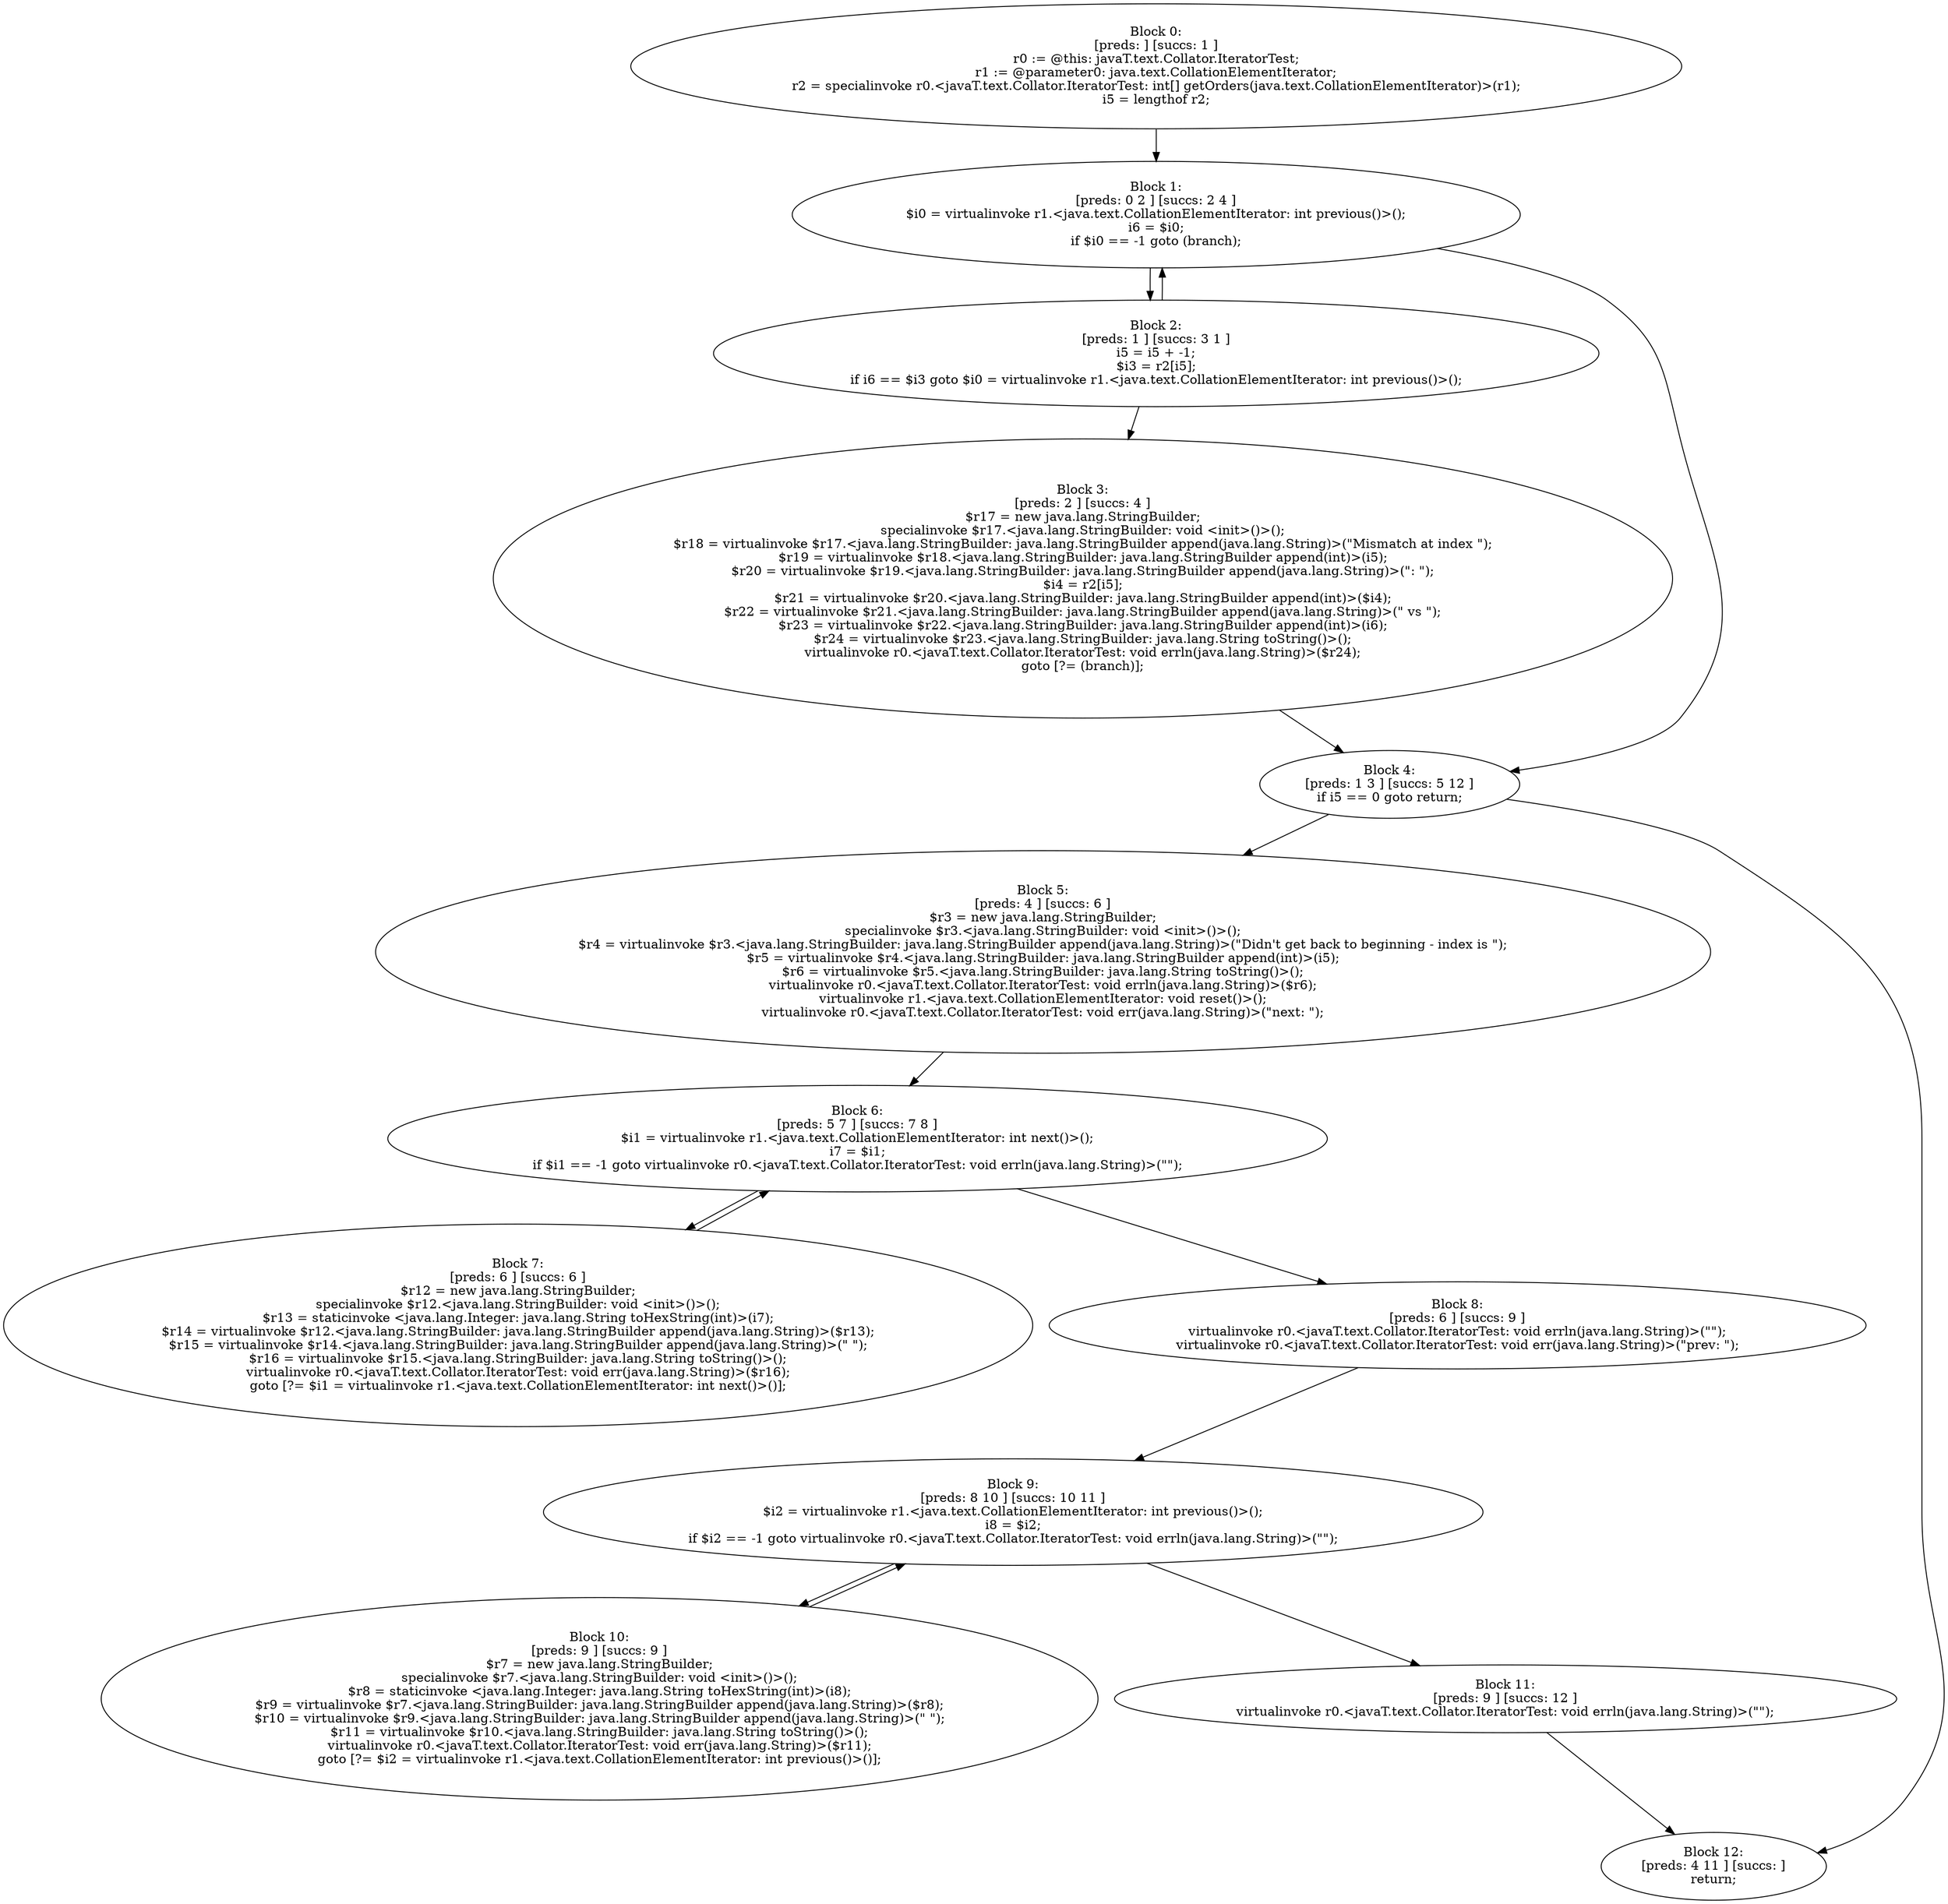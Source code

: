 digraph "unitGraph" {
    "Block 0:
[preds: ] [succs: 1 ]
r0 := @this: javaT.text.Collator.IteratorTest;
r1 := @parameter0: java.text.CollationElementIterator;
r2 = specialinvoke r0.<javaT.text.Collator.IteratorTest: int[] getOrders(java.text.CollationElementIterator)>(r1);
i5 = lengthof r2;
"
    "Block 1:
[preds: 0 2 ] [succs: 2 4 ]
$i0 = virtualinvoke r1.<java.text.CollationElementIterator: int previous()>();
i6 = $i0;
if $i0 == -1 goto (branch);
"
    "Block 2:
[preds: 1 ] [succs: 3 1 ]
i5 = i5 + -1;
$i3 = r2[i5];
if i6 == $i3 goto $i0 = virtualinvoke r1.<java.text.CollationElementIterator: int previous()>();
"
    "Block 3:
[preds: 2 ] [succs: 4 ]
$r17 = new java.lang.StringBuilder;
specialinvoke $r17.<java.lang.StringBuilder: void <init>()>();
$r18 = virtualinvoke $r17.<java.lang.StringBuilder: java.lang.StringBuilder append(java.lang.String)>(\"Mismatch at index \");
$r19 = virtualinvoke $r18.<java.lang.StringBuilder: java.lang.StringBuilder append(int)>(i5);
$r20 = virtualinvoke $r19.<java.lang.StringBuilder: java.lang.StringBuilder append(java.lang.String)>(\": \");
$i4 = r2[i5];
$r21 = virtualinvoke $r20.<java.lang.StringBuilder: java.lang.StringBuilder append(int)>($i4);
$r22 = virtualinvoke $r21.<java.lang.StringBuilder: java.lang.StringBuilder append(java.lang.String)>(\" vs \");
$r23 = virtualinvoke $r22.<java.lang.StringBuilder: java.lang.StringBuilder append(int)>(i6);
$r24 = virtualinvoke $r23.<java.lang.StringBuilder: java.lang.String toString()>();
virtualinvoke r0.<javaT.text.Collator.IteratorTest: void errln(java.lang.String)>($r24);
goto [?= (branch)];
"
    "Block 4:
[preds: 1 3 ] [succs: 5 12 ]
if i5 == 0 goto return;
"
    "Block 5:
[preds: 4 ] [succs: 6 ]
$r3 = new java.lang.StringBuilder;
specialinvoke $r3.<java.lang.StringBuilder: void <init>()>();
$r4 = virtualinvoke $r3.<java.lang.StringBuilder: java.lang.StringBuilder append(java.lang.String)>(\"Didn\'t get back to beginning - index is \");
$r5 = virtualinvoke $r4.<java.lang.StringBuilder: java.lang.StringBuilder append(int)>(i5);
$r6 = virtualinvoke $r5.<java.lang.StringBuilder: java.lang.String toString()>();
virtualinvoke r0.<javaT.text.Collator.IteratorTest: void errln(java.lang.String)>($r6);
virtualinvoke r1.<java.text.CollationElementIterator: void reset()>();
virtualinvoke r0.<javaT.text.Collator.IteratorTest: void err(java.lang.String)>(\"next: \");
"
    "Block 6:
[preds: 5 7 ] [succs: 7 8 ]
$i1 = virtualinvoke r1.<java.text.CollationElementIterator: int next()>();
i7 = $i1;
if $i1 == -1 goto virtualinvoke r0.<javaT.text.Collator.IteratorTest: void errln(java.lang.String)>(\"\");
"
    "Block 7:
[preds: 6 ] [succs: 6 ]
$r12 = new java.lang.StringBuilder;
specialinvoke $r12.<java.lang.StringBuilder: void <init>()>();
$r13 = staticinvoke <java.lang.Integer: java.lang.String toHexString(int)>(i7);
$r14 = virtualinvoke $r12.<java.lang.StringBuilder: java.lang.StringBuilder append(java.lang.String)>($r13);
$r15 = virtualinvoke $r14.<java.lang.StringBuilder: java.lang.StringBuilder append(java.lang.String)>(\" \");
$r16 = virtualinvoke $r15.<java.lang.StringBuilder: java.lang.String toString()>();
virtualinvoke r0.<javaT.text.Collator.IteratorTest: void err(java.lang.String)>($r16);
goto [?= $i1 = virtualinvoke r1.<java.text.CollationElementIterator: int next()>()];
"
    "Block 8:
[preds: 6 ] [succs: 9 ]
virtualinvoke r0.<javaT.text.Collator.IteratorTest: void errln(java.lang.String)>(\"\");
virtualinvoke r0.<javaT.text.Collator.IteratorTest: void err(java.lang.String)>(\"prev: \");
"
    "Block 9:
[preds: 8 10 ] [succs: 10 11 ]
$i2 = virtualinvoke r1.<java.text.CollationElementIterator: int previous()>();
i8 = $i2;
if $i2 == -1 goto virtualinvoke r0.<javaT.text.Collator.IteratorTest: void errln(java.lang.String)>(\"\");
"
    "Block 10:
[preds: 9 ] [succs: 9 ]
$r7 = new java.lang.StringBuilder;
specialinvoke $r7.<java.lang.StringBuilder: void <init>()>();
$r8 = staticinvoke <java.lang.Integer: java.lang.String toHexString(int)>(i8);
$r9 = virtualinvoke $r7.<java.lang.StringBuilder: java.lang.StringBuilder append(java.lang.String)>($r8);
$r10 = virtualinvoke $r9.<java.lang.StringBuilder: java.lang.StringBuilder append(java.lang.String)>(\" \");
$r11 = virtualinvoke $r10.<java.lang.StringBuilder: java.lang.String toString()>();
virtualinvoke r0.<javaT.text.Collator.IteratorTest: void err(java.lang.String)>($r11);
goto [?= $i2 = virtualinvoke r1.<java.text.CollationElementIterator: int previous()>()];
"
    "Block 11:
[preds: 9 ] [succs: 12 ]
virtualinvoke r0.<javaT.text.Collator.IteratorTest: void errln(java.lang.String)>(\"\");
"
    "Block 12:
[preds: 4 11 ] [succs: ]
return;
"
    "Block 0:
[preds: ] [succs: 1 ]
r0 := @this: javaT.text.Collator.IteratorTest;
r1 := @parameter0: java.text.CollationElementIterator;
r2 = specialinvoke r0.<javaT.text.Collator.IteratorTest: int[] getOrders(java.text.CollationElementIterator)>(r1);
i5 = lengthof r2;
"->"Block 1:
[preds: 0 2 ] [succs: 2 4 ]
$i0 = virtualinvoke r1.<java.text.CollationElementIterator: int previous()>();
i6 = $i0;
if $i0 == -1 goto (branch);
";
    "Block 1:
[preds: 0 2 ] [succs: 2 4 ]
$i0 = virtualinvoke r1.<java.text.CollationElementIterator: int previous()>();
i6 = $i0;
if $i0 == -1 goto (branch);
"->"Block 2:
[preds: 1 ] [succs: 3 1 ]
i5 = i5 + -1;
$i3 = r2[i5];
if i6 == $i3 goto $i0 = virtualinvoke r1.<java.text.CollationElementIterator: int previous()>();
";
    "Block 1:
[preds: 0 2 ] [succs: 2 4 ]
$i0 = virtualinvoke r1.<java.text.CollationElementIterator: int previous()>();
i6 = $i0;
if $i0 == -1 goto (branch);
"->"Block 4:
[preds: 1 3 ] [succs: 5 12 ]
if i5 == 0 goto return;
";
    "Block 2:
[preds: 1 ] [succs: 3 1 ]
i5 = i5 + -1;
$i3 = r2[i5];
if i6 == $i3 goto $i0 = virtualinvoke r1.<java.text.CollationElementIterator: int previous()>();
"->"Block 3:
[preds: 2 ] [succs: 4 ]
$r17 = new java.lang.StringBuilder;
specialinvoke $r17.<java.lang.StringBuilder: void <init>()>();
$r18 = virtualinvoke $r17.<java.lang.StringBuilder: java.lang.StringBuilder append(java.lang.String)>(\"Mismatch at index \");
$r19 = virtualinvoke $r18.<java.lang.StringBuilder: java.lang.StringBuilder append(int)>(i5);
$r20 = virtualinvoke $r19.<java.lang.StringBuilder: java.lang.StringBuilder append(java.lang.String)>(\": \");
$i4 = r2[i5];
$r21 = virtualinvoke $r20.<java.lang.StringBuilder: java.lang.StringBuilder append(int)>($i4);
$r22 = virtualinvoke $r21.<java.lang.StringBuilder: java.lang.StringBuilder append(java.lang.String)>(\" vs \");
$r23 = virtualinvoke $r22.<java.lang.StringBuilder: java.lang.StringBuilder append(int)>(i6);
$r24 = virtualinvoke $r23.<java.lang.StringBuilder: java.lang.String toString()>();
virtualinvoke r0.<javaT.text.Collator.IteratorTest: void errln(java.lang.String)>($r24);
goto [?= (branch)];
";
    "Block 2:
[preds: 1 ] [succs: 3 1 ]
i5 = i5 + -1;
$i3 = r2[i5];
if i6 == $i3 goto $i0 = virtualinvoke r1.<java.text.CollationElementIterator: int previous()>();
"->"Block 1:
[preds: 0 2 ] [succs: 2 4 ]
$i0 = virtualinvoke r1.<java.text.CollationElementIterator: int previous()>();
i6 = $i0;
if $i0 == -1 goto (branch);
";
    "Block 3:
[preds: 2 ] [succs: 4 ]
$r17 = new java.lang.StringBuilder;
specialinvoke $r17.<java.lang.StringBuilder: void <init>()>();
$r18 = virtualinvoke $r17.<java.lang.StringBuilder: java.lang.StringBuilder append(java.lang.String)>(\"Mismatch at index \");
$r19 = virtualinvoke $r18.<java.lang.StringBuilder: java.lang.StringBuilder append(int)>(i5);
$r20 = virtualinvoke $r19.<java.lang.StringBuilder: java.lang.StringBuilder append(java.lang.String)>(\": \");
$i4 = r2[i5];
$r21 = virtualinvoke $r20.<java.lang.StringBuilder: java.lang.StringBuilder append(int)>($i4);
$r22 = virtualinvoke $r21.<java.lang.StringBuilder: java.lang.StringBuilder append(java.lang.String)>(\" vs \");
$r23 = virtualinvoke $r22.<java.lang.StringBuilder: java.lang.StringBuilder append(int)>(i6);
$r24 = virtualinvoke $r23.<java.lang.StringBuilder: java.lang.String toString()>();
virtualinvoke r0.<javaT.text.Collator.IteratorTest: void errln(java.lang.String)>($r24);
goto [?= (branch)];
"->"Block 4:
[preds: 1 3 ] [succs: 5 12 ]
if i5 == 0 goto return;
";
    "Block 4:
[preds: 1 3 ] [succs: 5 12 ]
if i5 == 0 goto return;
"->"Block 5:
[preds: 4 ] [succs: 6 ]
$r3 = new java.lang.StringBuilder;
specialinvoke $r3.<java.lang.StringBuilder: void <init>()>();
$r4 = virtualinvoke $r3.<java.lang.StringBuilder: java.lang.StringBuilder append(java.lang.String)>(\"Didn\'t get back to beginning - index is \");
$r5 = virtualinvoke $r4.<java.lang.StringBuilder: java.lang.StringBuilder append(int)>(i5);
$r6 = virtualinvoke $r5.<java.lang.StringBuilder: java.lang.String toString()>();
virtualinvoke r0.<javaT.text.Collator.IteratorTest: void errln(java.lang.String)>($r6);
virtualinvoke r1.<java.text.CollationElementIterator: void reset()>();
virtualinvoke r0.<javaT.text.Collator.IteratorTest: void err(java.lang.String)>(\"next: \");
";
    "Block 4:
[preds: 1 3 ] [succs: 5 12 ]
if i5 == 0 goto return;
"->"Block 12:
[preds: 4 11 ] [succs: ]
return;
";
    "Block 5:
[preds: 4 ] [succs: 6 ]
$r3 = new java.lang.StringBuilder;
specialinvoke $r3.<java.lang.StringBuilder: void <init>()>();
$r4 = virtualinvoke $r3.<java.lang.StringBuilder: java.lang.StringBuilder append(java.lang.String)>(\"Didn\'t get back to beginning - index is \");
$r5 = virtualinvoke $r4.<java.lang.StringBuilder: java.lang.StringBuilder append(int)>(i5);
$r6 = virtualinvoke $r5.<java.lang.StringBuilder: java.lang.String toString()>();
virtualinvoke r0.<javaT.text.Collator.IteratorTest: void errln(java.lang.String)>($r6);
virtualinvoke r1.<java.text.CollationElementIterator: void reset()>();
virtualinvoke r0.<javaT.text.Collator.IteratorTest: void err(java.lang.String)>(\"next: \");
"->"Block 6:
[preds: 5 7 ] [succs: 7 8 ]
$i1 = virtualinvoke r1.<java.text.CollationElementIterator: int next()>();
i7 = $i1;
if $i1 == -1 goto virtualinvoke r0.<javaT.text.Collator.IteratorTest: void errln(java.lang.String)>(\"\");
";
    "Block 6:
[preds: 5 7 ] [succs: 7 8 ]
$i1 = virtualinvoke r1.<java.text.CollationElementIterator: int next()>();
i7 = $i1;
if $i1 == -1 goto virtualinvoke r0.<javaT.text.Collator.IteratorTest: void errln(java.lang.String)>(\"\");
"->"Block 7:
[preds: 6 ] [succs: 6 ]
$r12 = new java.lang.StringBuilder;
specialinvoke $r12.<java.lang.StringBuilder: void <init>()>();
$r13 = staticinvoke <java.lang.Integer: java.lang.String toHexString(int)>(i7);
$r14 = virtualinvoke $r12.<java.lang.StringBuilder: java.lang.StringBuilder append(java.lang.String)>($r13);
$r15 = virtualinvoke $r14.<java.lang.StringBuilder: java.lang.StringBuilder append(java.lang.String)>(\" \");
$r16 = virtualinvoke $r15.<java.lang.StringBuilder: java.lang.String toString()>();
virtualinvoke r0.<javaT.text.Collator.IteratorTest: void err(java.lang.String)>($r16);
goto [?= $i1 = virtualinvoke r1.<java.text.CollationElementIterator: int next()>()];
";
    "Block 6:
[preds: 5 7 ] [succs: 7 8 ]
$i1 = virtualinvoke r1.<java.text.CollationElementIterator: int next()>();
i7 = $i1;
if $i1 == -1 goto virtualinvoke r0.<javaT.text.Collator.IteratorTest: void errln(java.lang.String)>(\"\");
"->"Block 8:
[preds: 6 ] [succs: 9 ]
virtualinvoke r0.<javaT.text.Collator.IteratorTest: void errln(java.lang.String)>(\"\");
virtualinvoke r0.<javaT.text.Collator.IteratorTest: void err(java.lang.String)>(\"prev: \");
";
    "Block 7:
[preds: 6 ] [succs: 6 ]
$r12 = new java.lang.StringBuilder;
specialinvoke $r12.<java.lang.StringBuilder: void <init>()>();
$r13 = staticinvoke <java.lang.Integer: java.lang.String toHexString(int)>(i7);
$r14 = virtualinvoke $r12.<java.lang.StringBuilder: java.lang.StringBuilder append(java.lang.String)>($r13);
$r15 = virtualinvoke $r14.<java.lang.StringBuilder: java.lang.StringBuilder append(java.lang.String)>(\" \");
$r16 = virtualinvoke $r15.<java.lang.StringBuilder: java.lang.String toString()>();
virtualinvoke r0.<javaT.text.Collator.IteratorTest: void err(java.lang.String)>($r16);
goto [?= $i1 = virtualinvoke r1.<java.text.CollationElementIterator: int next()>()];
"->"Block 6:
[preds: 5 7 ] [succs: 7 8 ]
$i1 = virtualinvoke r1.<java.text.CollationElementIterator: int next()>();
i7 = $i1;
if $i1 == -1 goto virtualinvoke r0.<javaT.text.Collator.IteratorTest: void errln(java.lang.String)>(\"\");
";
    "Block 8:
[preds: 6 ] [succs: 9 ]
virtualinvoke r0.<javaT.text.Collator.IteratorTest: void errln(java.lang.String)>(\"\");
virtualinvoke r0.<javaT.text.Collator.IteratorTest: void err(java.lang.String)>(\"prev: \");
"->"Block 9:
[preds: 8 10 ] [succs: 10 11 ]
$i2 = virtualinvoke r1.<java.text.CollationElementIterator: int previous()>();
i8 = $i2;
if $i2 == -1 goto virtualinvoke r0.<javaT.text.Collator.IteratorTest: void errln(java.lang.String)>(\"\");
";
    "Block 9:
[preds: 8 10 ] [succs: 10 11 ]
$i2 = virtualinvoke r1.<java.text.CollationElementIterator: int previous()>();
i8 = $i2;
if $i2 == -1 goto virtualinvoke r0.<javaT.text.Collator.IteratorTest: void errln(java.lang.String)>(\"\");
"->"Block 10:
[preds: 9 ] [succs: 9 ]
$r7 = new java.lang.StringBuilder;
specialinvoke $r7.<java.lang.StringBuilder: void <init>()>();
$r8 = staticinvoke <java.lang.Integer: java.lang.String toHexString(int)>(i8);
$r9 = virtualinvoke $r7.<java.lang.StringBuilder: java.lang.StringBuilder append(java.lang.String)>($r8);
$r10 = virtualinvoke $r9.<java.lang.StringBuilder: java.lang.StringBuilder append(java.lang.String)>(\" \");
$r11 = virtualinvoke $r10.<java.lang.StringBuilder: java.lang.String toString()>();
virtualinvoke r0.<javaT.text.Collator.IteratorTest: void err(java.lang.String)>($r11);
goto [?= $i2 = virtualinvoke r1.<java.text.CollationElementIterator: int previous()>()];
";
    "Block 9:
[preds: 8 10 ] [succs: 10 11 ]
$i2 = virtualinvoke r1.<java.text.CollationElementIterator: int previous()>();
i8 = $i2;
if $i2 == -1 goto virtualinvoke r0.<javaT.text.Collator.IteratorTest: void errln(java.lang.String)>(\"\");
"->"Block 11:
[preds: 9 ] [succs: 12 ]
virtualinvoke r0.<javaT.text.Collator.IteratorTest: void errln(java.lang.String)>(\"\");
";
    "Block 10:
[preds: 9 ] [succs: 9 ]
$r7 = new java.lang.StringBuilder;
specialinvoke $r7.<java.lang.StringBuilder: void <init>()>();
$r8 = staticinvoke <java.lang.Integer: java.lang.String toHexString(int)>(i8);
$r9 = virtualinvoke $r7.<java.lang.StringBuilder: java.lang.StringBuilder append(java.lang.String)>($r8);
$r10 = virtualinvoke $r9.<java.lang.StringBuilder: java.lang.StringBuilder append(java.lang.String)>(\" \");
$r11 = virtualinvoke $r10.<java.lang.StringBuilder: java.lang.String toString()>();
virtualinvoke r0.<javaT.text.Collator.IteratorTest: void err(java.lang.String)>($r11);
goto [?= $i2 = virtualinvoke r1.<java.text.CollationElementIterator: int previous()>()];
"->"Block 9:
[preds: 8 10 ] [succs: 10 11 ]
$i2 = virtualinvoke r1.<java.text.CollationElementIterator: int previous()>();
i8 = $i2;
if $i2 == -1 goto virtualinvoke r0.<javaT.text.Collator.IteratorTest: void errln(java.lang.String)>(\"\");
";
    "Block 11:
[preds: 9 ] [succs: 12 ]
virtualinvoke r0.<javaT.text.Collator.IteratorTest: void errln(java.lang.String)>(\"\");
"->"Block 12:
[preds: 4 11 ] [succs: ]
return;
";
}
